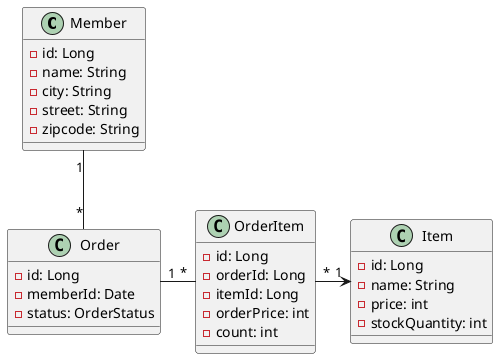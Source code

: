 @startuml
class Member {
    - id: Long
    - name: String
    - city: String
    - street: String
    - zipcode: String
}

class Order {
    - id: Long
    - memberId: Date
    - status: OrderStatus
}

class OrderItem {
    - id: Long
    - orderId: Long
    - itemId: Long
    - orderPrice: int
    - count: int
}

class Item {
    - id: Long
    - name: String
    - price: int
    - stockQuantity: int
}

Member "1" -- "*" Order
Order "1" - "*" OrderItem
OrderItem "*" -> "1" Item

@enduml
